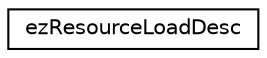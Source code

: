 digraph "Graphical Class Hierarchy"
{
 // LATEX_PDF_SIZE
  edge [fontname="Helvetica",fontsize="10",labelfontname="Helvetica",labelfontsize="10"];
  node [fontname="Helvetica",fontsize="10",shape=record];
  rankdir="LR";
  Node0 [label="ezResourceLoadDesc",height=0.2,width=0.4,color="black", fillcolor="white", style="filled",URL="$de/d9b/structez_resource_load_desc.htm",tooltip="Describes in which loading state a resource currently is, and how many different quality levels there..."];
}
